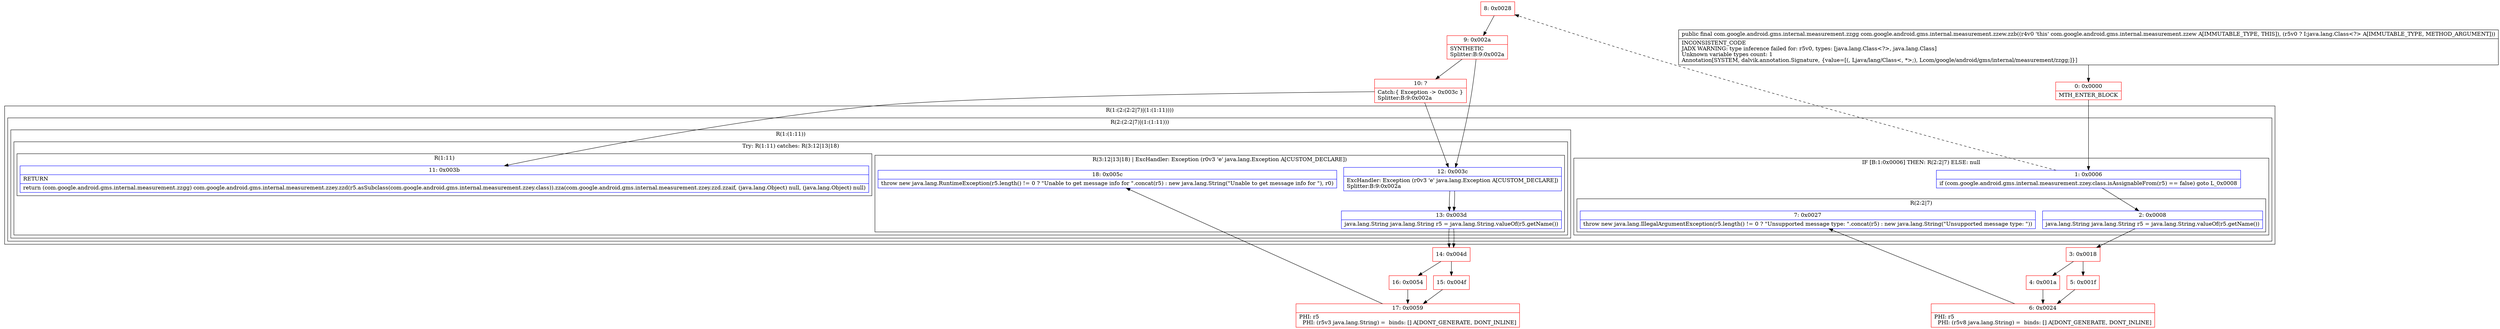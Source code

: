 digraph "CFG forcom.google.android.gms.internal.measurement.zzew.zzb(Ljava\/lang\/Class;)Lcom\/google\/android\/gms\/internal\/measurement\/zzgg;" {
subgraph cluster_Region_1640108155 {
label = "R(1:(2:(2:2|7)|(1:(1:11))))";
node [shape=record,color=blue];
subgraph cluster_Region_1827513687 {
label = "R(2:(2:2|7)|(1:(1:11)))";
node [shape=record,color=blue];
subgraph cluster_IfRegion_1195737370 {
label = "IF [B:1:0x0006] THEN: R(2:2|7) ELSE: null";
node [shape=record,color=blue];
Node_1 [shape=record,label="{1\:\ 0x0006|if (com.google.android.gms.internal.measurement.zzey.class.isAssignableFrom(r5) == false) goto L_0x0008\l}"];
subgraph cluster_Region_1860999908 {
label = "R(2:2|7)";
node [shape=record,color=blue];
Node_2 [shape=record,label="{2\:\ 0x0008|java.lang.String java.lang.String r5 = java.lang.String.valueOf(r5.getName())\l}"];
Node_7 [shape=record,label="{7\:\ 0x0027|throw new java.lang.IllegalArgumentException(r5.length() != 0 ? \"Unsupported message type: \".concat(r5) : new java.lang.String(\"Unsupported message type: \"))\l}"];
}
}
subgraph cluster_Region_1794672450 {
label = "R(1:(1:11))";
node [shape=record,color=blue];
subgraph cluster_TryCatchRegion_457704366 {
label = "Try: R(1:11) catches: R(3:12|13|18)";
node [shape=record,color=blue];
subgraph cluster_Region_445565581 {
label = "R(1:11)";
node [shape=record,color=blue];
Node_11 [shape=record,label="{11\:\ 0x003b|RETURN\l|return (com.google.android.gms.internal.measurement.zzgg) com.google.android.gms.internal.measurement.zzey.zzd(r5.asSubclass(com.google.android.gms.internal.measurement.zzey.class)).zza(com.google.android.gms.internal.measurement.zzey.zzd.zzaif, (java.lang.Object) null, (java.lang.Object) null)\l}"];
}
subgraph cluster_Region_1011472952 {
label = "R(3:12|13|18) | ExcHandler: Exception (r0v3 'e' java.lang.Exception A[CUSTOM_DECLARE])\l";
node [shape=record,color=blue];
Node_12 [shape=record,label="{12\:\ 0x003c|ExcHandler: Exception (r0v3 'e' java.lang.Exception A[CUSTOM_DECLARE])\lSplitter:B:9:0x002a\l}"];
Node_13 [shape=record,label="{13\:\ 0x003d|java.lang.String java.lang.String r5 = java.lang.String.valueOf(r5.getName())\l}"];
Node_18 [shape=record,label="{18\:\ 0x005c|throw new java.lang.RuntimeException(r5.length() != 0 ? \"Unable to get message info for \".concat(r5) : new java.lang.String(\"Unable to get message info for \"), r0)\l}"];
}
}
}
}
}
subgraph cluster_Region_1011472952 {
label = "R(3:12|13|18) | ExcHandler: Exception (r0v3 'e' java.lang.Exception A[CUSTOM_DECLARE])\l";
node [shape=record,color=blue];
Node_12 [shape=record,label="{12\:\ 0x003c|ExcHandler: Exception (r0v3 'e' java.lang.Exception A[CUSTOM_DECLARE])\lSplitter:B:9:0x002a\l}"];
Node_13 [shape=record,label="{13\:\ 0x003d|java.lang.String java.lang.String r5 = java.lang.String.valueOf(r5.getName())\l}"];
Node_18 [shape=record,label="{18\:\ 0x005c|throw new java.lang.RuntimeException(r5.length() != 0 ? \"Unable to get message info for \".concat(r5) : new java.lang.String(\"Unable to get message info for \"), r0)\l}"];
}
Node_0 [shape=record,color=red,label="{0\:\ 0x0000|MTH_ENTER_BLOCK\l}"];
Node_3 [shape=record,color=red,label="{3\:\ 0x0018}"];
Node_4 [shape=record,color=red,label="{4\:\ 0x001a}"];
Node_5 [shape=record,color=red,label="{5\:\ 0x001f}"];
Node_6 [shape=record,color=red,label="{6\:\ 0x0024|PHI: r5 \l  PHI: (r5v8 java.lang.String) =  binds: [] A[DONT_GENERATE, DONT_INLINE]\l}"];
Node_8 [shape=record,color=red,label="{8\:\ 0x0028}"];
Node_9 [shape=record,color=red,label="{9\:\ 0x002a|SYNTHETIC\lSplitter:B:9:0x002a\l}"];
Node_10 [shape=record,color=red,label="{10\:\ ?|Catch:\{ Exception \-\> 0x003c \}\lSplitter:B:9:0x002a\l}"];
Node_14 [shape=record,color=red,label="{14\:\ 0x004d}"];
Node_15 [shape=record,color=red,label="{15\:\ 0x004f}"];
Node_16 [shape=record,color=red,label="{16\:\ 0x0054}"];
Node_17 [shape=record,color=red,label="{17\:\ 0x0059|PHI: r5 \l  PHI: (r5v3 java.lang.String) =  binds: [] A[DONT_GENERATE, DONT_INLINE]\l}"];
MethodNode[shape=record,label="{public final com.google.android.gms.internal.measurement.zzgg com.google.android.gms.internal.measurement.zzew.zzb((r4v0 'this' com.google.android.gms.internal.measurement.zzew A[IMMUTABLE_TYPE, THIS]), (r5v0 ? I:java.lang.Class\<?\> A[IMMUTABLE_TYPE, METHOD_ARGUMENT]))  | INCONSISTENT_CODE\lJADX WARNING: type inference failed for: r5v0, types: [java.lang.Class\<?\>, java.lang.Class]\lUnknown variable types count: 1\lAnnotation[SYSTEM, dalvik.annotation.Signature, \{value=[(, Ljava\/lang\/Class\<, *\>;), Lcom\/google\/android\/gms\/internal\/measurement\/zzgg;]\}]\l}"];
MethodNode -> Node_0;
Node_1 -> Node_2;
Node_1 -> Node_8[style=dashed];
Node_2 -> Node_3;
Node_12 -> Node_13;
Node_13 -> Node_14;
Node_12 -> Node_13;
Node_13 -> Node_14;
Node_0 -> Node_1;
Node_3 -> Node_4;
Node_3 -> Node_5;
Node_4 -> Node_6;
Node_5 -> Node_6;
Node_6 -> Node_7;
Node_8 -> Node_9;
Node_9 -> Node_10;
Node_9 -> Node_12;
Node_10 -> Node_11;
Node_10 -> Node_12;
Node_14 -> Node_15;
Node_14 -> Node_16;
Node_15 -> Node_17;
Node_16 -> Node_17;
Node_17 -> Node_18;
}

